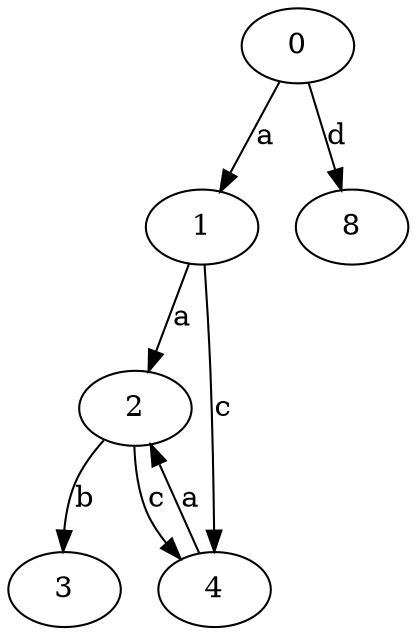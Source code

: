 strict digraph  {
1;
2;
3;
4;
0;
8;
1 -> 2  [label=a];
1 -> 4  [label=c];
2 -> 3  [label=b];
2 -> 4  [label=c];
4 -> 2  [label=a];
0 -> 1  [label=a];
0 -> 8  [label=d];
}
